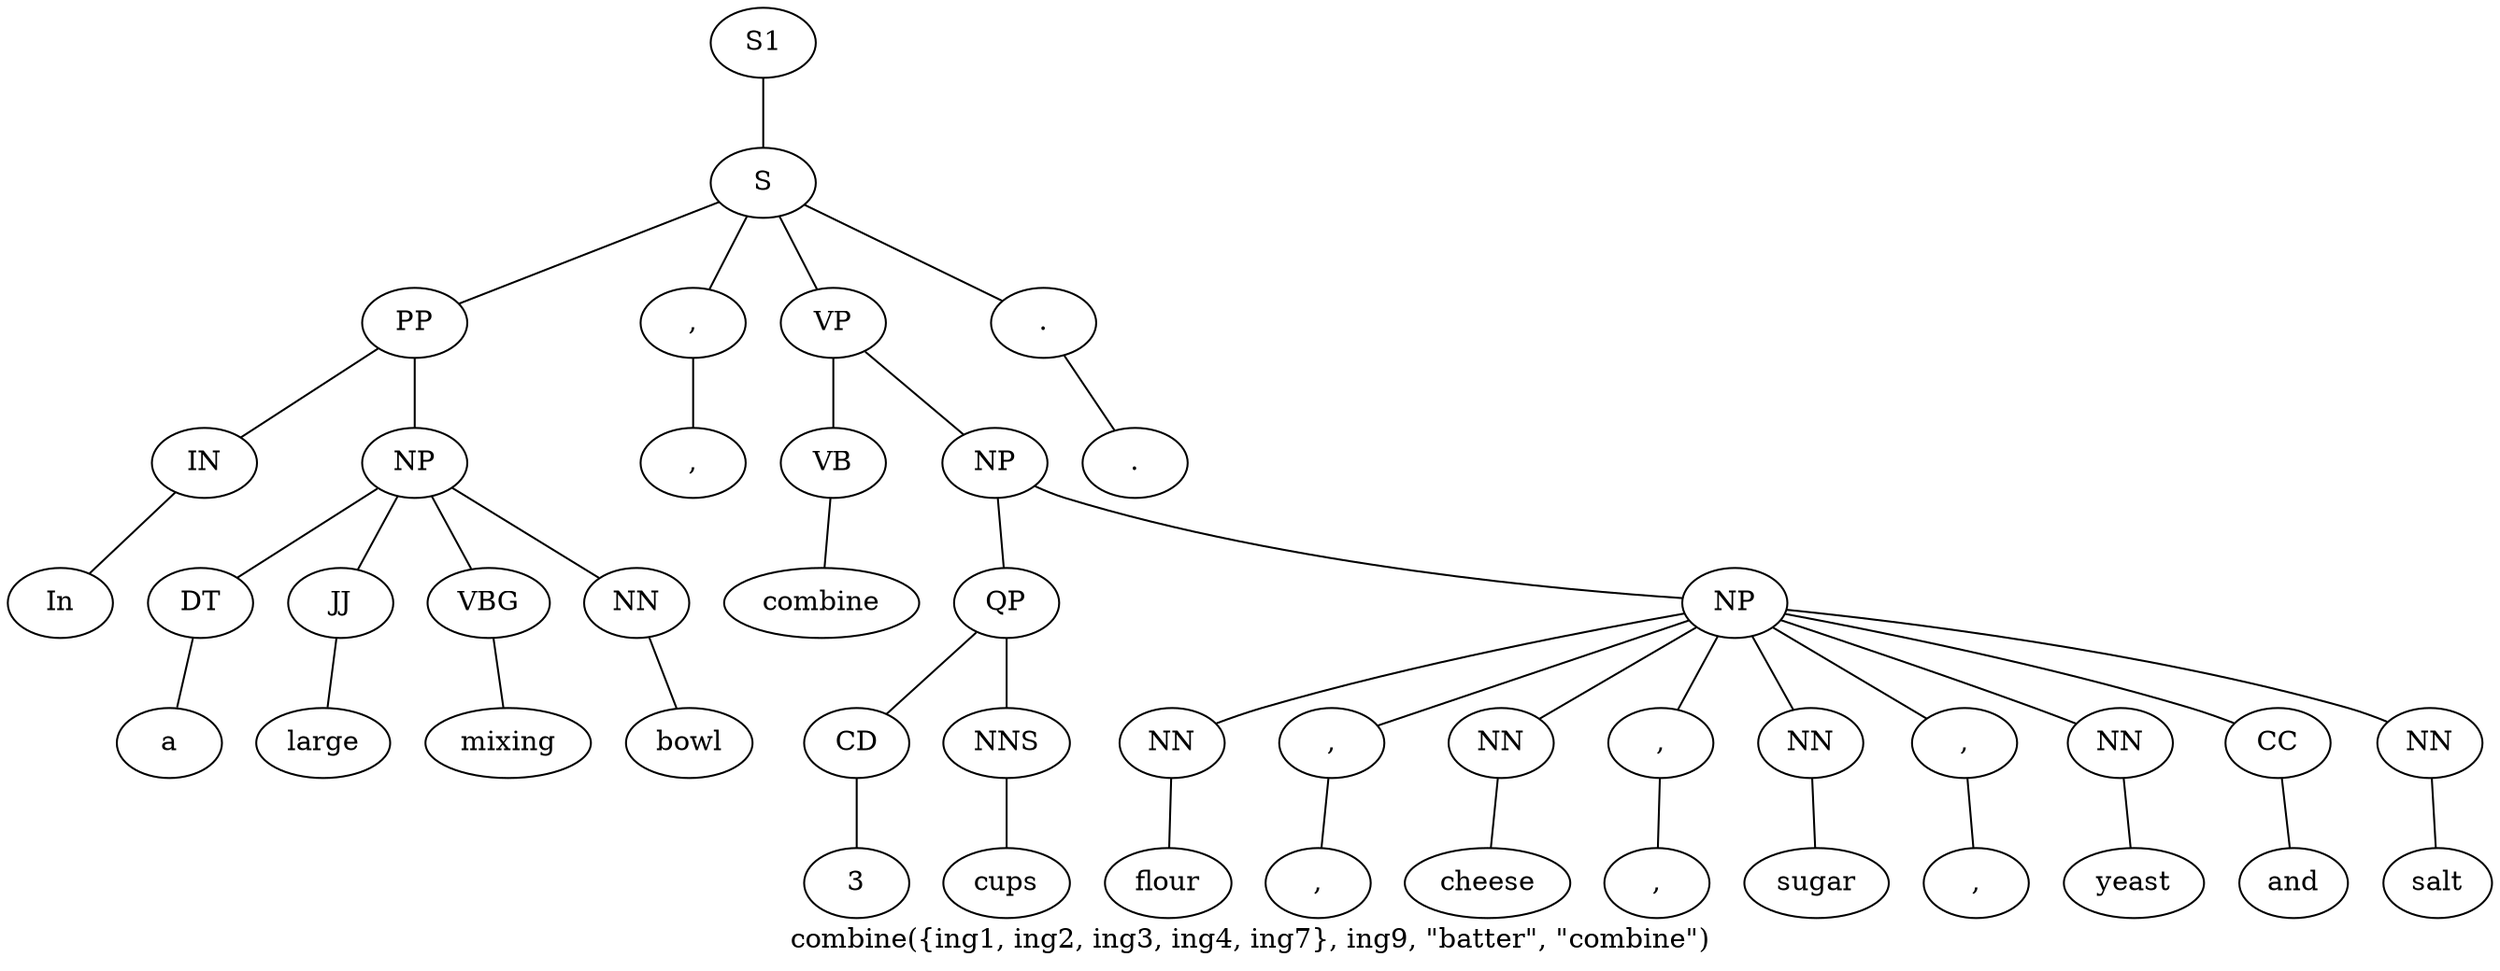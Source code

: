 graph SyntaxGraph {
	label = "combine({ing1, ing2, ing3, ing4, ing7}, ing9, \"batter\", \"combine\")";
	Node0 [label="S1"];
	Node1 [label="S"];
	Node2 [label="PP"];
	Node3 [label="IN"];
	Node4 [label="In"];
	Node5 [label="NP"];
	Node6 [label="DT"];
	Node7 [label="a"];
	Node8 [label="JJ"];
	Node9 [label="large"];
	Node10 [label="VBG"];
	Node11 [label="mixing"];
	Node12 [label="NN"];
	Node13 [label="bowl"];
	Node14 [label=","];
	Node15 [label=","];
	Node16 [label="VP"];
	Node17 [label="VB"];
	Node18 [label="combine"];
	Node19 [label="NP"];
	Node20 [label="QP"];
	Node21 [label="CD"];
	Node22 [label="3"];
	Node23 [label="NNS"];
	Node24 [label="cups"];
	Node25 [label="NP"];
	Node26 [label="NN"];
	Node27 [label="flour"];
	Node28 [label=","];
	Node29 [label=","];
	Node30 [label="NN"];
	Node31 [label="cheese"];
	Node32 [label=","];
	Node33 [label=","];
	Node34 [label="NN"];
	Node35 [label="sugar"];
	Node36 [label=","];
	Node37 [label=","];
	Node38 [label="NN"];
	Node39 [label="yeast"];
	Node40 [label="CC"];
	Node41 [label="and"];
	Node42 [label="NN"];
	Node43 [label="salt"];
	Node44 [label="."];
	Node45 [label="."];

	Node0 -- Node1;
	Node1 -- Node2;
	Node1 -- Node14;
	Node1 -- Node16;
	Node1 -- Node44;
	Node2 -- Node3;
	Node2 -- Node5;
	Node3 -- Node4;
	Node5 -- Node6;
	Node5 -- Node8;
	Node5 -- Node10;
	Node5 -- Node12;
	Node6 -- Node7;
	Node8 -- Node9;
	Node10 -- Node11;
	Node12 -- Node13;
	Node14 -- Node15;
	Node16 -- Node17;
	Node16 -- Node19;
	Node17 -- Node18;
	Node19 -- Node20;
	Node19 -- Node25;
	Node20 -- Node21;
	Node20 -- Node23;
	Node21 -- Node22;
	Node23 -- Node24;
	Node25 -- Node26;
	Node25 -- Node28;
	Node25 -- Node30;
	Node25 -- Node32;
	Node25 -- Node34;
	Node25 -- Node36;
	Node25 -- Node38;
	Node25 -- Node40;
	Node25 -- Node42;
	Node26 -- Node27;
	Node28 -- Node29;
	Node30 -- Node31;
	Node32 -- Node33;
	Node34 -- Node35;
	Node36 -- Node37;
	Node38 -- Node39;
	Node40 -- Node41;
	Node42 -- Node43;
	Node44 -- Node45;
}